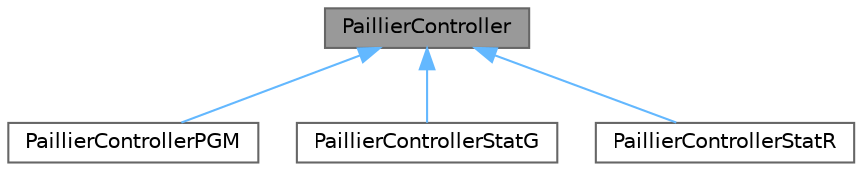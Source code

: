 digraph "PaillierController"
{
 // LATEX_PDF_SIZE
  bgcolor="transparent";
  edge [fontname=Helvetica,fontsize=10,labelfontname=Helvetica,labelfontsize=10];
  node [fontname=Helvetica,fontsize=10,shape=box,height=0.2,width=0.4];
  Node1 [id="Node000001",label="PaillierController",height=0.2,width=0.4,color="gray40", fillcolor="grey60", style="filled", fontcolor="black",tooltip=" "];
  Node1 -> Node2 [id="edge1_Node000001_Node000002",dir="back",color="steelblue1",style="solid",tooltip=" "];
  Node2 [id="Node000002",label="PaillierControllerPGM",height=0.2,width=0.4,color="gray40", fillcolor="white", style="filled",URL="$class_paillier_controller_p_g_m.html",tooltip=" "];
  Node1 -> Node3 [id="edge2_Node000001_Node000003",dir="back",color="steelblue1",style="solid",tooltip=" "];
  Node3 [id="Node000003",label="PaillierControllerStatG",height=0.2,width=0.4,color="gray40", fillcolor="white", style="filled",URL="$class_paillier_controller_stat_g.html",tooltip=" "];
  Node1 -> Node4 [id="edge3_Node000001_Node000004",dir="back",color="steelblue1",style="solid",tooltip=" "];
  Node4 [id="Node000004",label="PaillierControllerStatR",height=0.2,width=0.4,color="gray40", fillcolor="white", style="filled",URL="$class_paillier_controller_stat_r.html",tooltip=" "];
}
